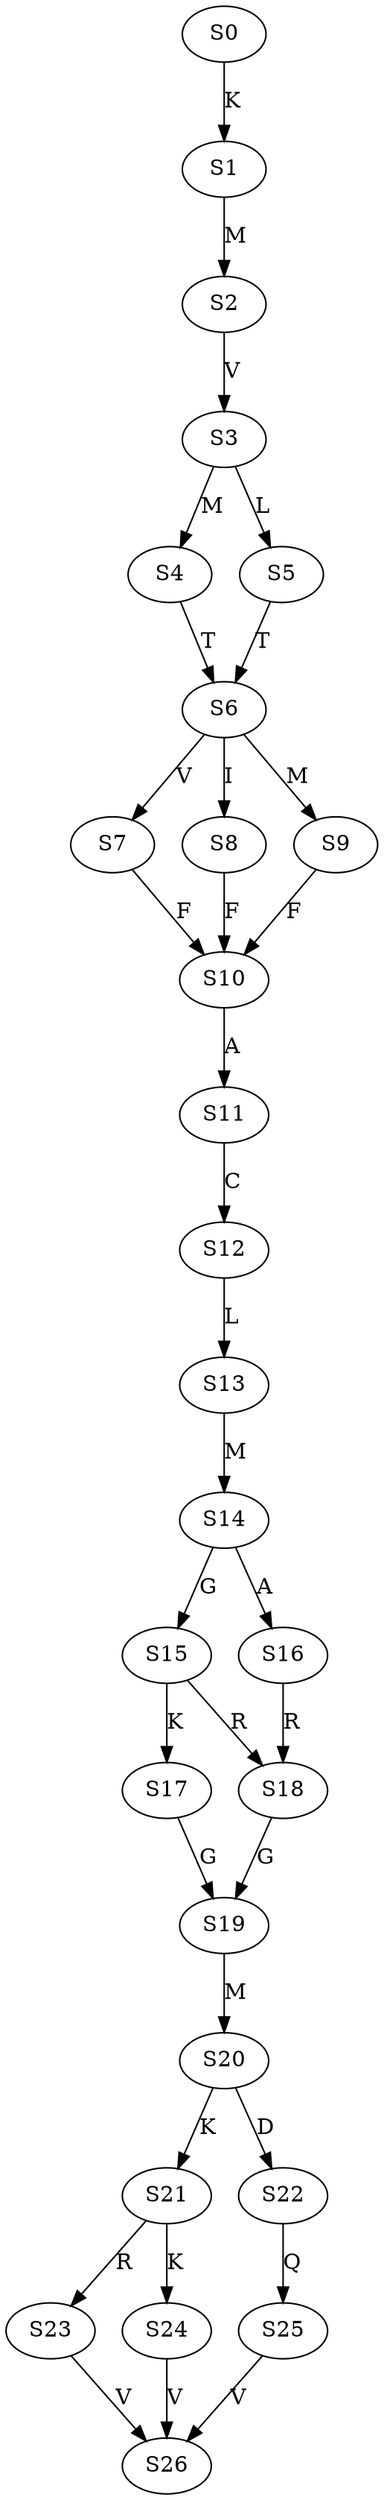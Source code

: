 strict digraph  {
	S0 -> S1 [ label = K ];
	S1 -> S2 [ label = M ];
	S2 -> S3 [ label = V ];
	S3 -> S4 [ label = M ];
	S3 -> S5 [ label = L ];
	S4 -> S6 [ label = T ];
	S5 -> S6 [ label = T ];
	S6 -> S7 [ label = V ];
	S6 -> S8 [ label = I ];
	S6 -> S9 [ label = M ];
	S7 -> S10 [ label = F ];
	S8 -> S10 [ label = F ];
	S9 -> S10 [ label = F ];
	S10 -> S11 [ label = A ];
	S11 -> S12 [ label = C ];
	S12 -> S13 [ label = L ];
	S13 -> S14 [ label = M ];
	S14 -> S15 [ label = G ];
	S14 -> S16 [ label = A ];
	S15 -> S17 [ label = K ];
	S15 -> S18 [ label = R ];
	S16 -> S18 [ label = R ];
	S17 -> S19 [ label = G ];
	S18 -> S19 [ label = G ];
	S19 -> S20 [ label = M ];
	S20 -> S21 [ label = K ];
	S20 -> S22 [ label = D ];
	S21 -> S23 [ label = R ];
	S21 -> S24 [ label = K ];
	S22 -> S25 [ label = Q ];
	S23 -> S26 [ label = V ];
	S24 -> S26 [ label = V ];
	S25 -> S26 [ label = V ];
}
